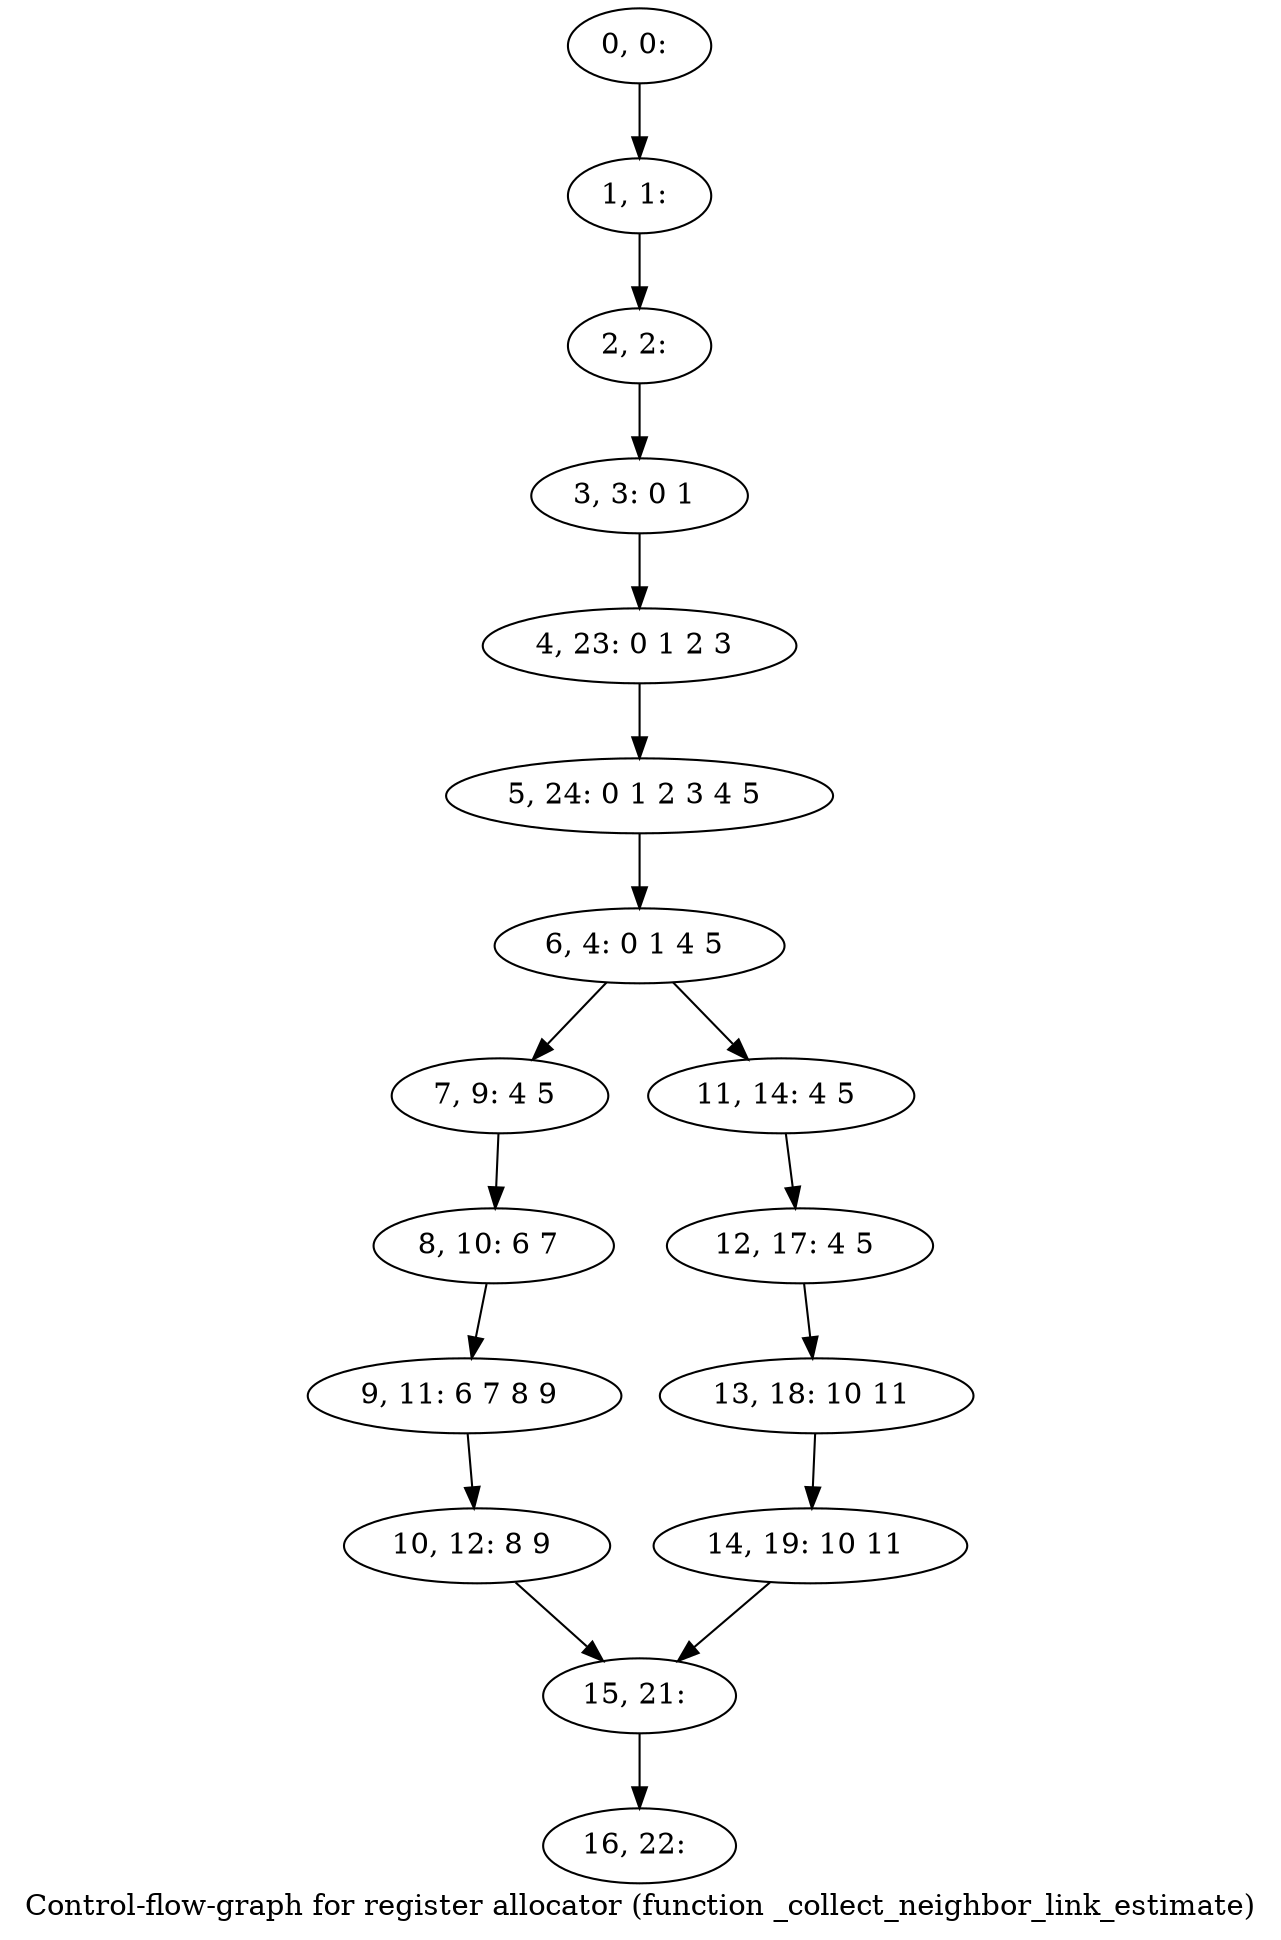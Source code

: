 digraph G {
graph [label="Control-flow-graph for register allocator (function _collect_neighbor_link_estimate)"]
0[label="0, 0: "];
1[label="1, 1: "];
2[label="2, 2: "];
3[label="3, 3: 0 1 "];
4[label="4, 23: 0 1 2 3 "];
5[label="5, 24: 0 1 2 3 4 5 "];
6[label="6, 4: 0 1 4 5 "];
7[label="7, 9: 4 5 "];
8[label="8, 10: 6 7 "];
9[label="9, 11: 6 7 8 9 "];
10[label="10, 12: 8 9 "];
11[label="11, 14: 4 5 "];
12[label="12, 17: 4 5 "];
13[label="13, 18: 10 11 "];
14[label="14, 19: 10 11 "];
15[label="15, 21: "];
16[label="16, 22: "];
0->1 ;
1->2 ;
2->3 ;
3->4 ;
4->5 ;
5->6 ;
6->7 ;
6->11 ;
7->8 ;
8->9 ;
9->10 ;
10->15 ;
11->12 ;
12->13 ;
13->14 ;
14->15 ;
15->16 ;
}
